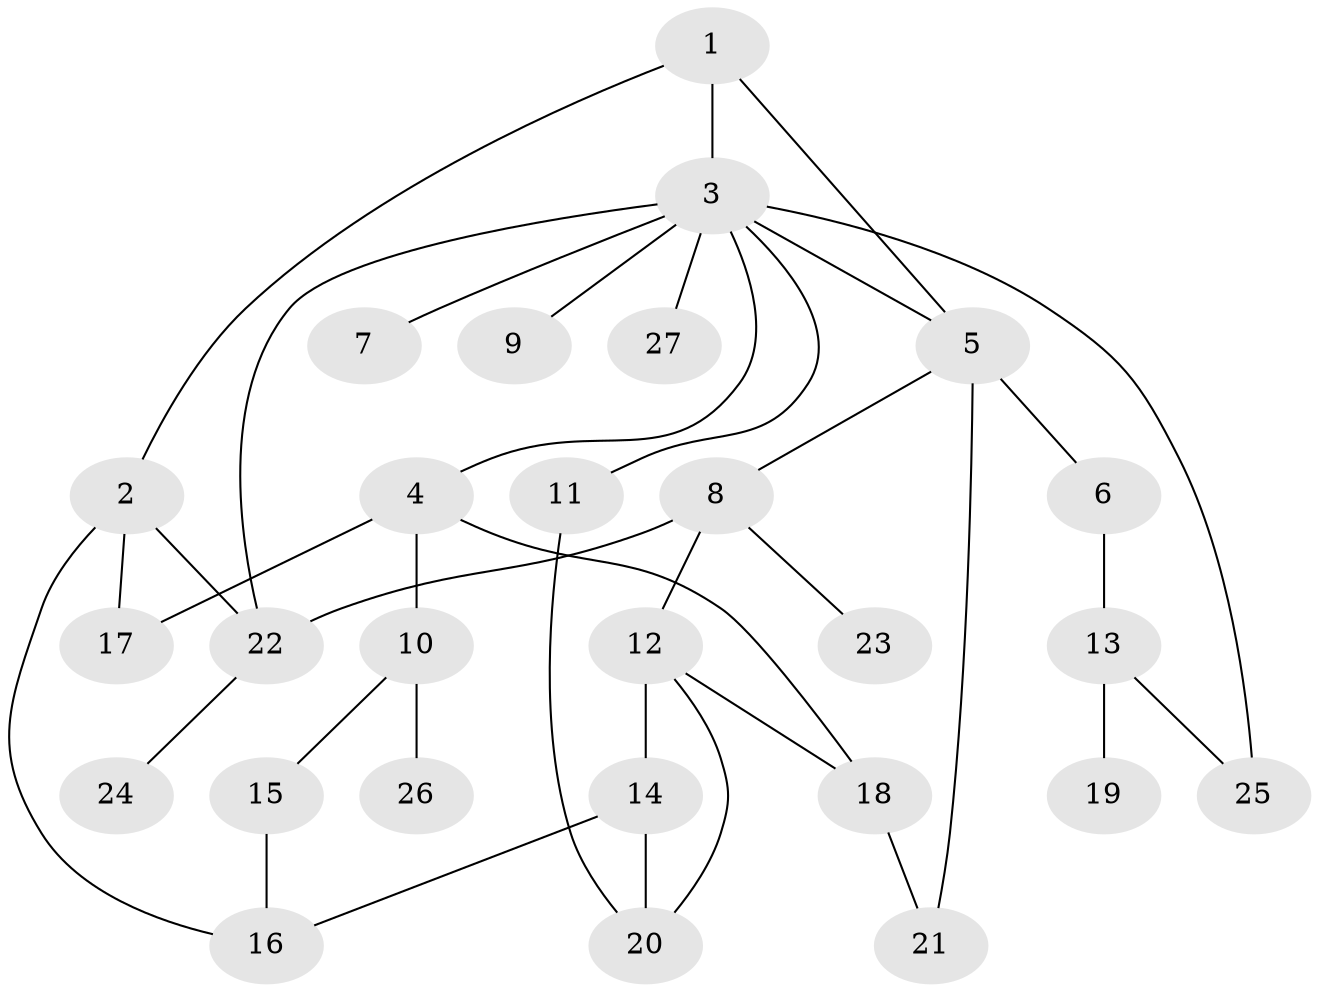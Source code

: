 // original degree distribution, {4: 0.12962962962962962, 2: 0.2777777777777778, 10: 0.018518518518518517, 3: 0.14814814814814814, 6: 0.018518518518518517, 1: 0.37037037037037035, 5: 0.037037037037037035}
// Generated by graph-tools (version 1.1) at 2025/34/03/09/25 02:34:17]
// undirected, 27 vertices, 37 edges
graph export_dot {
graph [start="1"]
  node [color=gray90,style=filled];
  1;
  2;
  3;
  4;
  5;
  6;
  7;
  8;
  9;
  10;
  11;
  12;
  13;
  14;
  15;
  16;
  17;
  18;
  19;
  20;
  21;
  22;
  23;
  24;
  25;
  26;
  27;
  1 -- 2 [weight=1.0];
  1 -- 3 [weight=1.0];
  1 -- 5 [weight=1.0];
  2 -- 16 [weight=1.0];
  2 -- 17 [weight=1.0];
  2 -- 22 [weight=1.0];
  3 -- 4 [weight=1.0];
  3 -- 5 [weight=1.0];
  3 -- 7 [weight=1.0];
  3 -- 9 [weight=1.0];
  3 -- 11 [weight=1.0];
  3 -- 22 [weight=1.0];
  3 -- 25 [weight=1.0];
  3 -- 27 [weight=1.0];
  4 -- 10 [weight=1.0];
  4 -- 17 [weight=1.0];
  4 -- 18 [weight=1.0];
  5 -- 6 [weight=1.0];
  5 -- 8 [weight=1.0];
  5 -- 21 [weight=1.0];
  6 -- 13 [weight=1.0];
  8 -- 12 [weight=1.0];
  8 -- 22 [weight=2.0];
  8 -- 23 [weight=1.0];
  10 -- 15 [weight=1.0];
  10 -- 26 [weight=1.0];
  11 -- 20 [weight=1.0];
  12 -- 14 [weight=1.0];
  12 -- 18 [weight=1.0];
  12 -- 20 [weight=1.0];
  13 -- 19 [weight=1.0];
  13 -- 25 [weight=1.0];
  14 -- 16 [weight=1.0];
  14 -- 20 [weight=2.0];
  15 -- 16 [weight=1.0];
  18 -- 21 [weight=1.0];
  22 -- 24 [weight=1.0];
}
